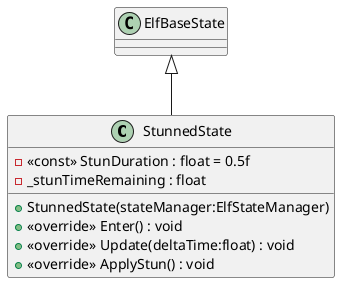 @startuml
class StunnedState {
    - <<const>> StunDuration : float = 0.5f
    - _stunTimeRemaining : float
    + StunnedState(stateManager:ElfStateManager)
    + <<override>> Enter() : void
    + <<override>> Update(deltaTime:float) : void
    + <<override>> ApplyStun() : void
}
ElfBaseState <|-- StunnedState
@enduml
